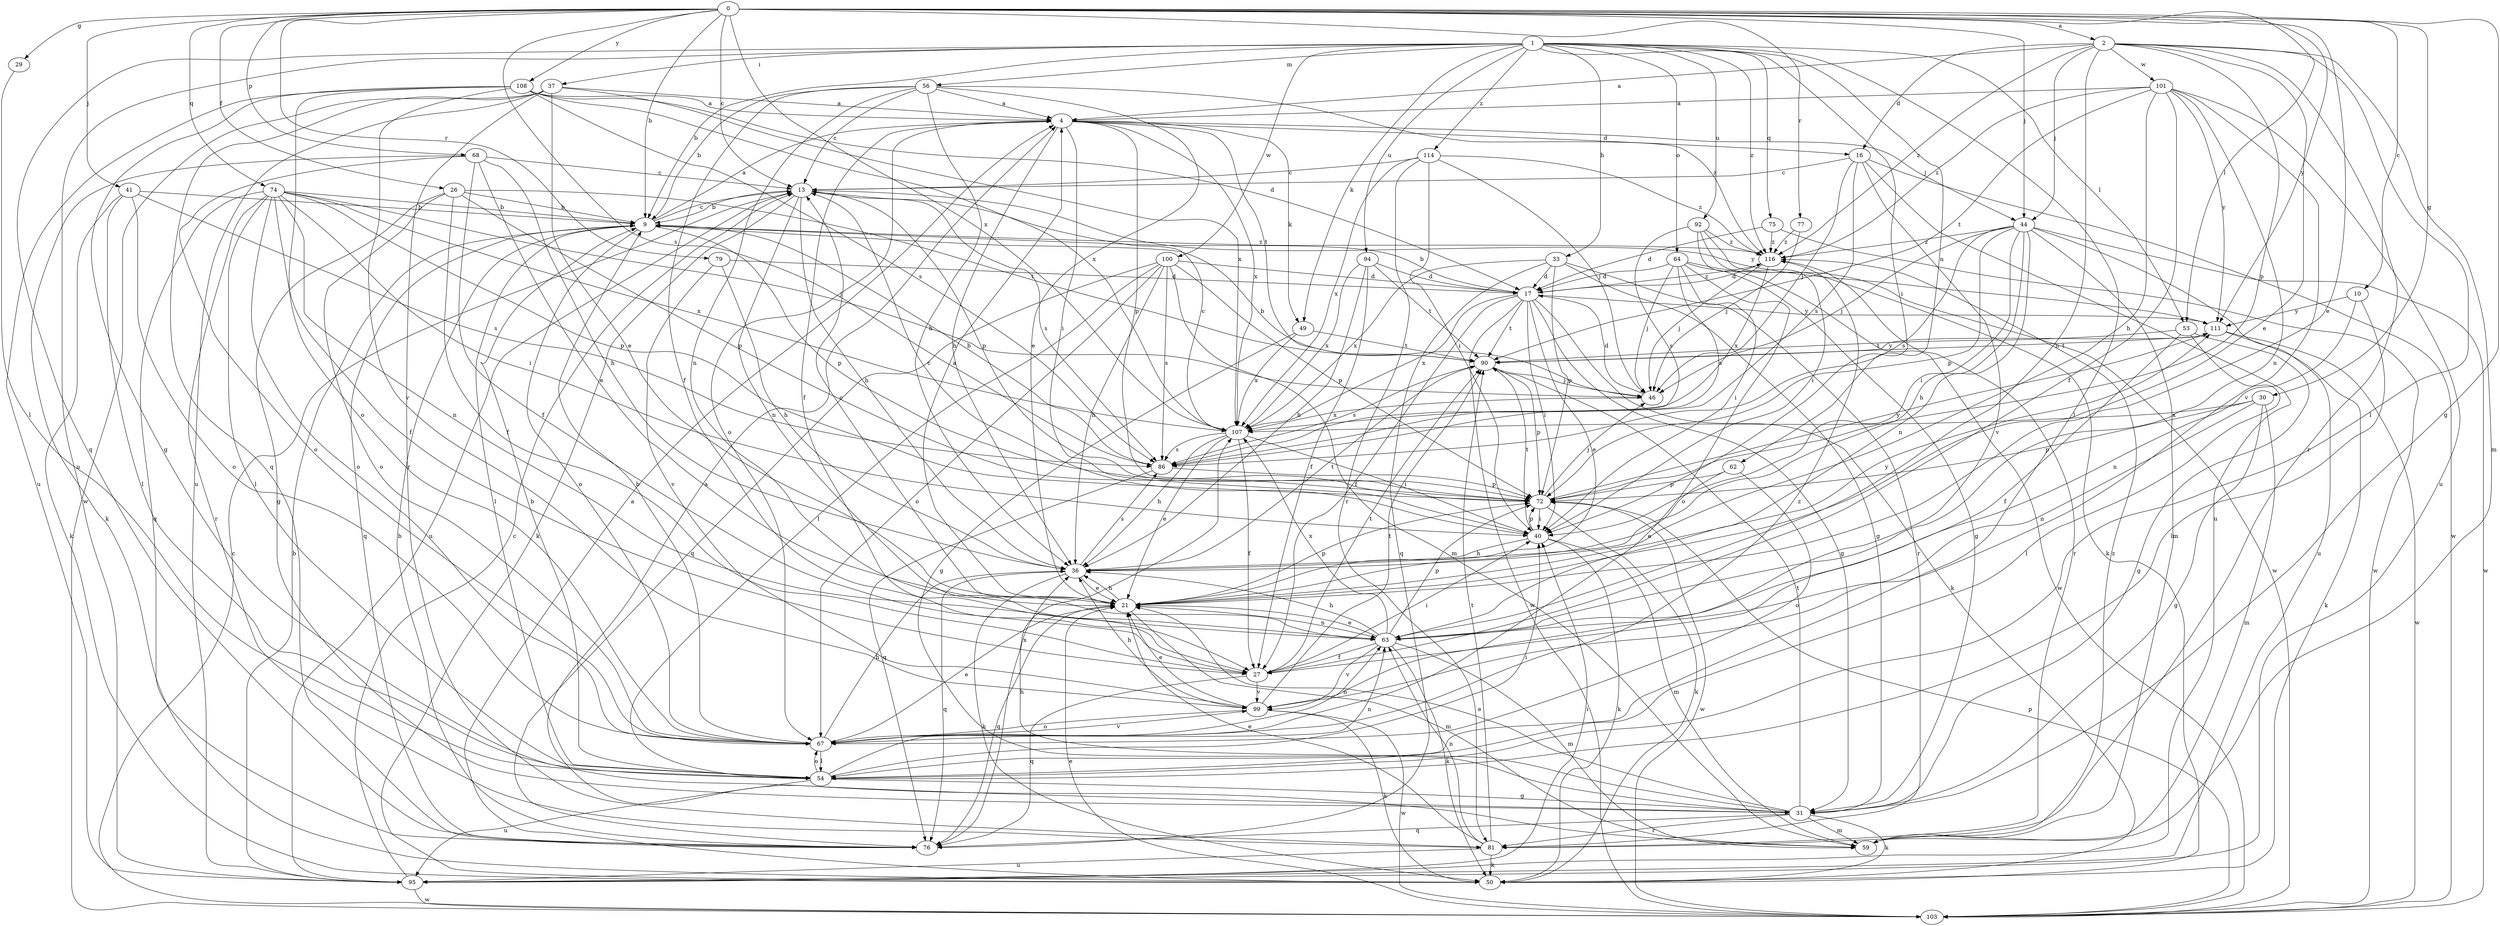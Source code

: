 strict digraph  {
0;
1;
2;
4;
9;
10;
13;
16;
17;
21;
26;
27;
29;
30;
31;
33;
36;
37;
40;
41;
44;
46;
49;
50;
53;
54;
56;
59;
62;
63;
64;
67;
68;
72;
74;
75;
76;
77;
79;
81;
86;
90;
92;
94;
95;
99;
100;
101;
103;
107;
108;
111;
114;
116;
0 -> 2  [label=a];
0 -> 9  [label=b];
0 -> 10  [label=c];
0 -> 13  [label=c];
0 -> 21  [label=e];
0 -> 26  [label=f];
0 -> 29  [label=g];
0 -> 30  [label=g];
0 -> 31  [label=g];
0 -> 41  [label=j];
0 -> 44  [label=j];
0 -> 53  [label=l];
0 -> 68  [label=p];
0 -> 74  [label=q];
0 -> 77  [label=r];
0 -> 79  [label=r];
0 -> 86  [label=s];
0 -> 107  [label=x];
0 -> 108  [label=y];
0 -> 111  [label=y];
1 -> 9  [label=b];
1 -> 33  [label=h];
1 -> 37  [label=i];
1 -> 40  [label=i];
1 -> 49  [label=k];
1 -> 53  [label=l];
1 -> 54  [label=l];
1 -> 56  [label=m];
1 -> 62  [label=n];
1 -> 64  [label=o];
1 -> 75  [label=q];
1 -> 76  [label=q];
1 -> 92  [label=u];
1 -> 94  [label=u];
1 -> 95  [label=u];
1 -> 100  [label=w];
1 -> 114  [label=z];
1 -> 116  [label=z];
2 -> 4  [label=a];
2 -> 16  [label=d];
2 -> 21  [label=e];
2 -> 44  [label=j];
2 -> 54  [label=l];
2 -> 59  [label=m];
2 -> 63  [label=n];
2 -> 72  [label=p];
2 -> 81  [label=r];
2 -> 101  [label=w];
2 -> 116  [label=z];
4 -> 16  [label=d];
4 -> 27  [label=f];
4 -> 36  [label=h];
4 -> 40  [label=i];
4 -> 44  [label=j];
4 -> 49  [label=k];
4 -> 67  [label=o];
4 -> 72  [label=p];
4 -> 90  [label=t];
4 -> 107  [label=x];
9 -> 4  [label=a];
9 -> 13  [label=c];
9 -> 54  [label=l];
9 -> 67  [label=o];
9 -> 72  [label=p];
9 -> 76  [label=q];
9 -> 116  [label=z];
10 -> 54  [label=l];
10 -> 63  [label=n];
10 -> 111  [label=y];
13 -> 9  [label=b];
13 -> 36  [label=h];
13 -> 50  [label=k];
13 -> 63  [label=n];
13 -> 72  [label=p];
13 -> 86  [label=s];
13 -> 95  [label=u];
13 -> 111  [label=y];
16 -> 13  [label=c];
16 -> 46  [label=j];
16 -> 86  [label=s];
16 -> 95  [label=u];
16 -> 99  [label=v];
16 -> 103  [label=w];
17 -> 9  [label=b];
17 -> 21  [label=e];
17 -> 27  [label=f];
17 -> 31  [label=g];
17 -> 40  [label=i];
17 -> 50  [label=k];
17 -> 90  [label=t];
17 -> 103  [label=w];
17 -> 107  [label=x];
17 -> 111  [label=y];
17 -> 116  [label=z];
21 -> 4  [label=a];
21 -> 13  [label=c];
21 -> 36  [label=h];
21 -> 59  [label=m];
21 -> 63  [label=n];
21 -> 72  [label=p];
21 -> 76  [label=q];
21 -> 111  [label=y];
26 -> 9  [label=b];
26 -> 27  [label=f];
26 -> 31  [label=g];
26 -> 67  [label=o];
26 -> 72  [label=p];
26 -> 90  [label=t];
27 -> 40  [label=i];
27 -> 76  [label=q];
27 -> 90  [label=t];
27 -> 99  [label=v];
29 -> 54  [label=l];
30 -> 31  [label=g];
30 -> 59  [label=m];
30 -> 63  [label=n];
30 -> 72  [label=p];
30 -> 107  [label=x];
31 -> 21  [label=e];
31 -> 36  [label=h];
31 -> 50  [label=k];
31 -> 59  [label=m];
31 -> 76  [label=q];
31 -> 81  [label=r];
31 -> 90  [label=t];
33 -> 17  [label=d];
33 -> 31  [label=g];
33 -> 72  [label=p];
33 -> 76  [label=q];
33 -> 81  [label=r];
33 -> 107  [label=x];
36 -> 21  [label=e];
36 -> 50  [label=k];
36 -> 76  [label=q];
36 -> 86  [label=s];
36 -> 90  [label=t];
37 -> 4  [label=a];
37 -> 21  [label=e];
37 -> 76  [label=q];
37 -> 81  [label=r];
37 -> 95  [label=u];
37 -> 103  [label=w];
37 -> 107  [label=x];
40 -> 13  [label=c];
40 -> 36  [label=h];
40 -> 50  [label=k];
40 -> 59  [label=m];
40 -> 72  [label=p];
40 -> 90  [label=t];
41 -> 9  [label=b];
41 -> 50  [label=k];
41 -> 54  [label=l];
41 -> 67  [label=o];
41 -> 86  [label=s];
44 -> 36  [label=h];
44 -> 40  [label=i];
44 -> 46  [label=j];
44 -> 59  [label=m];
44 -> 63  [label=n];
44 -> 72  [label=p];
44 -> 86  [label=s];
44 -> 95  [label=u];
44 -> 103  [label=w];
44 -> 116  [label=z];
46 -> 9  [label=b];
46 -> 17  [label=d];
46 -> 107  [label=x];
49 -> 31  [label=g];
49 -> 90  [label=t];
49 -> 107  [label=x];
50 -> 4  [label=a];
53 -> 27  [label=f];
53 -> 31  [label=g];
53 -> 54  [label=l];
53 -> 90  [label=t];
54 -> 9  [label=b];
54 -> 31  [label=g];
54 -> 40  [label=i];
54 -> 63  [label=n];
54 -> 67  [label=o];
54 -> 95  [label=u];
56 -> 4  [label=a];
56 -> 9  [label=b];
56 -> 13  [label=c];
56 -> 21  [label=e];
56 -> 27  [label=f];
56 -> 36  [label=h];
56 -> 63  [label=n];
56 -> 116  [label=z];
59 -> 4  [label=a];
59 -> 116  [label=z];
62 -> 21  [label=e];
62 -> 67  [label=o];
62 -> 72  [label=p];
63 -> 21  [label=e];
63 -> 27  [label=f];
63 -> 36  [label=h];
63 -> 50  [label=k];
63 -> 59  [label=m];
63 -> 72  [label=p];
63 -> 99  [label=v];
63 -> 107  [label=x];
64 -> 17  [label=d];
64 -> 31  [label=g];
64 -> 40  [label=i];
64 -> 46  [label=j];
64 -> 67  [label=o];
64 -> 86  [label=s];
64 -> 103  [label=w];
67 -> 9  [label=b];
67 -> 21  [label=e];
67 -> 36  [label=h];
67 -> 54  [label=l];
67 -> 63  [label=n];
67 -> 99  [label=v];
67 -> 116  [label=z];
68 -> 13  [label=c];
68 -> 21  [label=e];
68 -> 27  [label=f];
68 -> 36  [label=h];
68 -> 50  [label=k];
68 -> 67  [label=o];
72 -> 40  [label=i];
72 -> 46  [label=j];
72 -> 50  [label=k];
72 -> 103  [label=w];
72 -> 111  [label=y];
74 -> 9  [label=b];
74 -> 27  [label=f];
74 -> 40  [label=i];
74 -> 46  [label=j];
74 -> 54  [label=l];
74 -> 63  [label=n];
74 -> 67  [label=o];
74 -> 72  [label=p];
74 -> 76  [label=q];
74 -> 81  [label=r];
74 -> 107  [label=x];
75 -> 17  [label=d];
75 -> 103  [label=w];
75 -> 116  [label=z];
76 -> 9  [label=b];
76 -> 107  [label=x];
77 -> 46  [label=j];
77 -> 116  [label=z];
79 -> 17  [label=d];
79 -> 36  [label=h];
79 -> 99  [label=v];
81 -> 21  [label=e];
81 -> 50  [label=k];
81 -> 63  [label=n];
81 -> 90  [label=t];
81 -> 95  [label=u];
86 -> 9  [label=b];
86 -> 72  [label=p];
86 -> 76  [label=q];
90 -> 46  [label=j];
90 -> 72  [label=p];
90 -> 86  [label=s];
90 -> 111  [label=y];
92 -> 40  [label=i];
92 -> 50  [label=k];
92 -> 86  [label=s];
92 -> 103  [label=w];
92 -> 116  [label=z];
94 -> 17  [label=d];
94 -> 27  [label=f];
94 -> 36  [label=h];
94 -> 90  [label=t];
94 -> 107  [label=x];
95 -> 9  [label=b];
95 -> 13  [label=c];
95 -> 40  [label=i];
95 -> 103  [label=w];
99 -> 21  [label=e];
99 -> 36  [label=h];
99 -> 50  [label=k];
99 -> 67  [label=o];
99 -> 90  [label=t];
99 -> 103  [label=w];
100 -> 17  [label=d];
100 -> 36  [label=h];
100 -> 54  [label=l];
100 -> 59  [label=m];
100 -> 67  [label=o];
100 -> 72  [label=p];
100 -> 76  [label=q];
100 -> 86  [label=s];
101 -> 4  [label=a];
101 -> 27  [label=f];
101 -> 36  [label=h];
101 -> 63  [label=n];
101 -> 90  [label=t];
101 -> 95  [label=u];
101 -> 99  [label=v];
101 -> 111  [label=y];
101 -> 116  [label=z];
103 -> 13  [label=c];
103 -> 21  [label=e];
103 -> 72  [label=p];
107 -> 13  [label=c];
107 -> 21  [label=e];
107 -> 27  [label=f];
107 -> 36  [label=h];
107 -> 40  [label=i];
107 -> 86  [label=s];
108 -> 4  [label=a];
108 -> 17  [label=d];
108 -> 31  [label=g];
108 -> 67  [label=o];
108 -> 86  [label=s];
108 -> 95  [label=u];
108 -> 99  [label=v];
108 -> 107  [label=x];
111 -> 50  [label=k];
111 -> 90  [label=t];
111 -> 103  [label=w];
114 -> 13  [label=c];
114 -> 40  [label=i];
114 -> 46  [label=j];
114 -> 81  [label=r];
114 -> 107  [label=x];
114 -> 116  [label=z];
116 -> 17  [label=d];
116 -> 46  [label=j];
116 -> 81  [label=r];
116 -> 107  [label=x];
}
